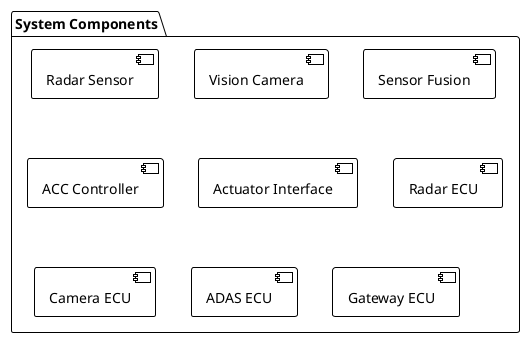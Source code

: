 @startuml
!theme plain

package "System Components" {
  [Radar Sensor]
  [Vision Camera]
  [Sensor Fusion]
  [ACC Controller]
  [Actuator Interface]
  [Radar ECU]
  [Camera ECU]
  [ADAS ECU]
  [Gateway ECU]
}


@enduml
